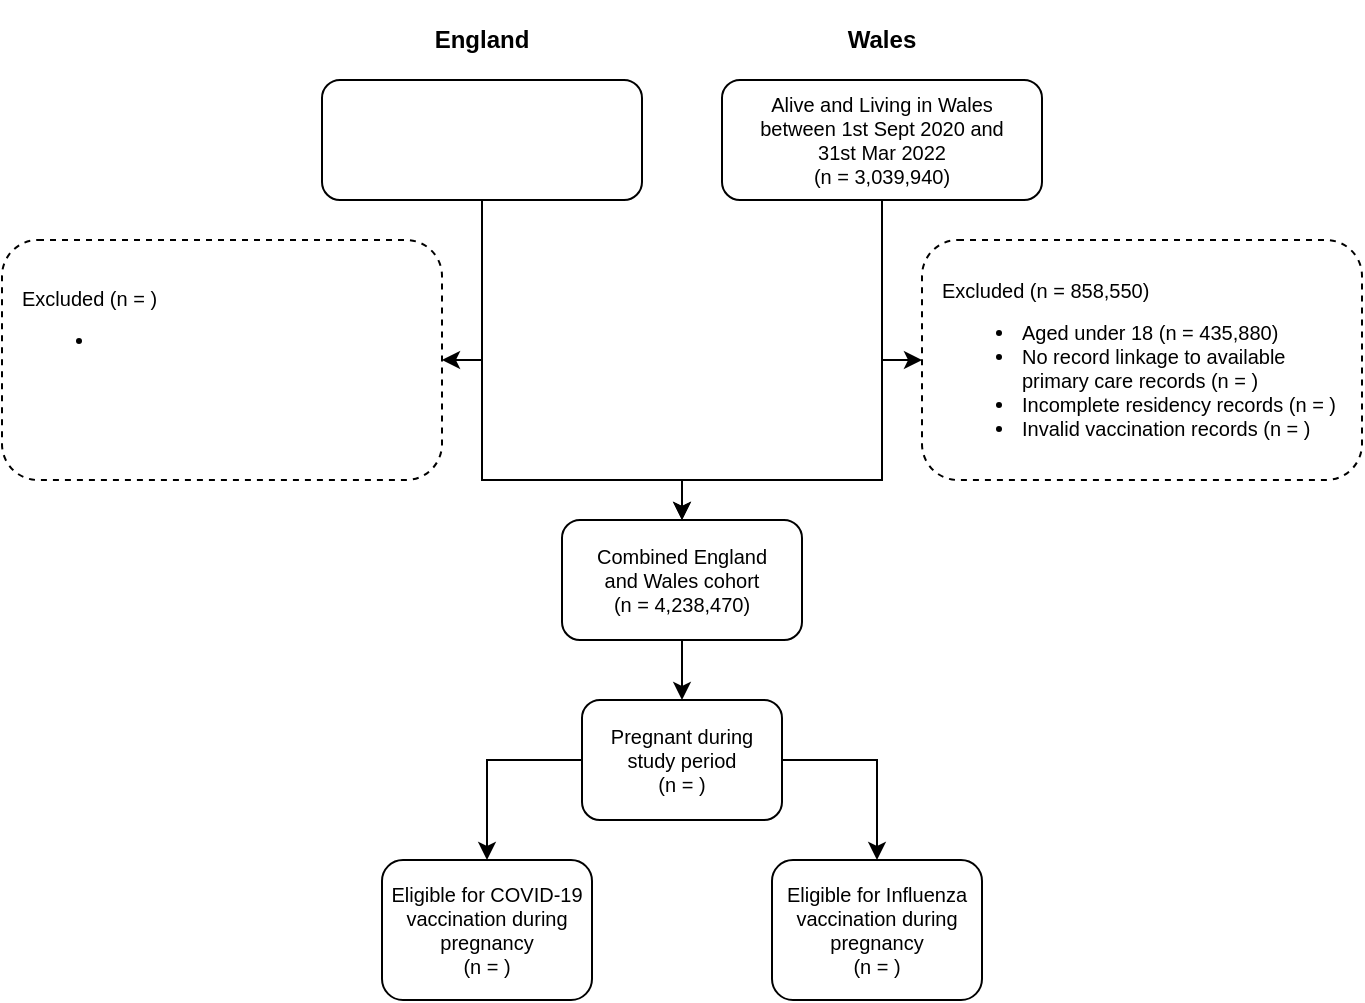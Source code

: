 <mxfile version="20.3.0" type="device"><diagram id="C5RBs43oDa-KdzZeNtuy" name="Page-1"><mxGraphModel dx="782" dy="539" grid="1" gridSize="10" guides="1" tooltips="1" connect="1" arrows="1" fold="1" page="1" pageScale="1" pageWidth="827" pageHeight="1169" math="0" shadow="0"><root><mxCell id="WIyWlLk6GJQsqaUBKTNV-0"/><mxCell id="WIyWlLk6GJQsqaUBKTNV-1" parent="WIyWlLk6GJQsqaUBKTNV-0"/><mxCell id="bD4awnvlRZZb1lPdCaFX-1" style="edgeStyle=orthogonalEdgeStyle;rounded=0;orthogonalLoop=1;jettySize=auto;html=1;entryX=0;entryY=0.5;entryDx=0;entryDy=0;fontSize=10;" parent="WIyWlLk6GJQsqaUBKTNV-1" source="WIyWlLk6GJQsqaUBKTNV-3" target="WIyWlLk6GJQsqaUBKTNV-7" edge="1"><mxGeometry relative="1" as="geometry"/></mxCell><mxCell id="bD4awnvlRZZb1lPdCaFX-30" style="edgeStyle=orthogonalEdgeStyle;rounded=0;orthogonalLoop=1;jettySize=auto;html=1;entryX=0.5;entryY=0;entryDx=0;entryDy=0;fontSize=10;" parent="WIyWlLk6GJQsqaUBKTNV-1" source="WIyWlLk6GJQsqaUBKTNV-3" target="ZYJuDC_ElGy49-UHeCfG-5" edge="1"><mxGeometry relative="1" as="geometry"><Array as="points"><mxPoint x="500" y="280"/><mxPoint x="400" y="280"/></Array></mxGeometry></mxCell><mxCell id="WIyWlLk6GJQsqaUBKTNV-3" value="&lt;font style=&quot;font-size: 10px&quot;&gt;&lt;span style=&quot;font-size: 10px&quot;&gt;Alive and Living in Wales between 1st Sept 2020 and 31st Mar 2022&lt;br style=&quot;font-size: 10px&quot;&gt;&lt;/span&gt;&lt;font style=&quot;font-size: 10px&quot;&gt;&lt;span style=&quot;font-size: 10px&quot;&gt;(n = 3,039,940)&lt;/span&gt;&lt;/font&gt;&lt;br style=&quot;font-size: 10px&quot;&gt;&lt;/font&gt;" style="rounded=1;whiteSpace=wrap;html=1;fontSize=10;glass=0;strokeWidth=1;shadow=0;spacing=20;" parent="WIyWlLk6GJQsqaUBKTNV-1" vertex="1"><mxGeometry x="420" y="80" width="160" height="60" as="geometry"/></mxCell><mxCell id="WIyWlLk6GJQsqaUBKTNV-7" value="&lt;p style=&quot;line-height: 100%&quot;&gt;&lt;span style=&quot;font-size: 10px&quot;&gt;Excluded (&lt;span style=&quot;font-size: 10px&quot;&gt;&lt;font style=&quot;font-size: 10px&quot;&gt;&lt;span style=&quot;font-size: 10px&quot;&gt;n = 858,550)&lt;/span&gt;&lt;/font&gt;&lt;/span&gt;&lt;/span&gt;&lt;br style=&quot;font-size: 10px&quot;&gt;&lt;/p&gt;&lt;ul style=&quot;font-size: 10px&quot;&gt;&lt;li style=&quot;font-size: 10px&quot;&gt;&lt;font style=&quot;font-size: 10px&quot;&gt;&lt;span style=&quot;font-size: 10px&quot;&gt;Aged under 18 (n = 435,880)&lt;/span&gt;&lt;/font&gt;&lt;/li&gt;&lt;li style=&quot;font-size: 10px&quot;&gt;&lt;font style=&quot;font-size: 10px&quot;&gt;&lt;span style=&quot;font-size: 10px&quot;&gt;No record linkage to available primary care records (n = )&lt;/span&gt;&lt;/font&gt;&lt;/li&gt;&lt;li style=&quot;font-size: 10px&quot;&gt;Incomplete residency records (n = )&lt;/li&gt;&lt;li style=&quot;font-size: 10px&quot;&gt;&lt;font style=&quot;font-size: 10px&quot;&gt;&lt;span style=&quot;font-size: 10px ; line-height: 100%&quot;&gt;Invalid vaccination records (n = )&lt;/span&gt;&lt;/font&gt;&lt;/li&gt;&lt;/ul&gt;&lt;p&gt;&lt;/p&gt;" style="rounded=1;whiteSpace=wrap;html=1;fontSize=10;glass=0;strokeWidth=1;shadow=0;align=left;fontStyle=0;spacing=10;verticalAlign=middle;dashed=1;" parent="WIyWlLk6GJQsqaUBKTNV-1" vertex="1"><mxGeometry x="520" y="160" width="220" height="120" as="geometry"/></mxCell><mxCell id="bD4awnvlRZZb1lPdCaFX-33" style="edgeStyle=orthogonalEdgeStyle;rounded=0;orthogonalLoop=1;jettySize=auto;html=1;fontSize=10;entryX=0.5;entryY=0;entryDx=0;entryDy=0;" parent="WIyWlLk6GJQsqaUBKTNV-1" source="ZYJuDC_ElGy49-UHeCfG-5" target="GRhizyIJWyX8jvZQzJl2-1" edge="1"><mxGeometry relative="1" as="geometry"><Array as="points"><mxPoint x="400" y="390"/><mxPoint x="400" y="390"/></Array></mxGeometry></mxCell><mxCell id="ZYJuDC_ElGy49-UHeCfG-5" value="&lt;font style=&quot;font-size: 10px&quot;&gt;&lt;font style=&quot;font-size: 10px&quot;&gt;Combined England&lt;br&gt;and Wales cohort&lt;br style=&quot;font-size: 10px&quot;&gt;&lt;font style=&quot;font-size: 10px&quot;&gt;&lt;span style=&quot;font-size: 10px&quot;&gt;(n = 4,238,470)&lt;/span&gt;&lt;/font&gt;&lt;/font&gt;&lt;br style=&quot;font-size: 10px&quot;&gt;&lt;/font&gt;" style="rounded=1;whiteSpace=wrap;html=1;fontSize=10;glass=0;strokeWidth=1;shadow=0;" parent="WIyWlLk6GJQsqaUBKTNV-1" vertex="1"><mxGeometry x="340" y="300" width="120" height="60" as="geometry"/></mxCell><mxCell id="jLjbJXCKZF05BogOxjxf-4" style="edgeStyle=orthogonalEdgeStyle;rounded=0;orthogonalLoop=1;jettySize=auto;html=1;exitX=0;exitY=0.5;exitDx=0;exitDy=0;entryX=0.5;entryY=0;entryDx=0;entryDy=0;" edge="1" parent="WIyWlLk6GJQsqaUBKTNV-1" source="GRhizyIJWyX8jvZQzJl2-1" target="bD4awnvlRZZb1lPdCaFX-19"><mxGeometry relative="1" as="geometry"/></mxCell><mxCell id="jLjbJXCKZF05BogOxjxf-5" style="edgeStyle=orthogonalEdgeStyle;rounded=0;orthogonalLoop=1;jettySize=auto;html=1;exitX=1;exitY=0.5;exitDx=0;exitDy=0;entryX=0.5;entryY=0;entryDx=0;entryDy=0;" edge="1" parent="WIyWlLk6GJQsqaUBKTNV-1" source="GRhizyIJWyX8jvZQzJl2-1" target="jLjbJXCKZF05BogOxjxf-2"><mxGeometry relative="1" as="geometry"/></mxCell><mxCell id="GRhizyIJWyX8jvZQzJl2-1" value="Pregnant during&lt;br&gt;study period&lt;br style=&quot;font-size: 10px&quot;&gt;&lt;span style=&quot;font-size: 10px&quot;&gt;(n = )&lt;/span&gt;" style="rounded=1;whiteSpace=wrap;html=1;fontSize=10;fontStyle=0" parent="WIyWlLk6GJQsqaUBKTNV-1" vertex="1"><mxGeometry x="350" y="390" width="100" height="60" as="geometry"/></mxCell><mxCell id="GRhizyIJWyX8jvZQzJl2-7" value="Wales" style="text;html=1;strokeColor=none;fillColor=none;align=center;verticalAlign=middle;whiteSpace=wrap;rounded=0;fontSize=12;fontStyle=1" parent="WIyWlLk6GJQsqaUBKTNV-1" vertex="1"><mxGeometry x="420" y="40" width="160" height="40" as="geometry"/></mxCell><mxCell id="GRhizyIJWyX8jvZQzJl2-8" value="England" style="text;html=1;strokeColor=none;fillColor=none;align=center;verticalAlign=middle;whiteSpace=wrap;rounded=0;fontSize=12;fontStyle=1" parent="WIyWlLk6GJQsqaUBKTNV-1" vertex="1"><mxGeometry x="220" y="40" width="160" height="40" as="geometry"/></mxCell><mxCell id="bD4awnvlRZZb1lPdCaFX-8" style="edgeStyle=orthogonalEdgeStyle;rounded=0;orthogonalLoop=1;jettySize=auto;html=1;entryX=1;entryY=0.5;entryDx=0;entryDy=0;fontSize=10;" parent="WIyWlLk6GJQsqaUBKTNV-1" source="bD4awnvlRZZb1lPdCaFX-2" target="bD4awnvlRZZb1lPdCaFX-3" edge="1"><mxGeometry relative="1" as="geometry"/></mxCell><mxCell id="bD4awnvlRZZb1lPdCaFX-29" style="edgeStyle=orthogonalEdgeStyle;rounded=0;orthogonalLoop=1;jettySize=auto;html=1;entryX=0.5;entryY=0;entryDx=0;entryDy=0;fontSize=10;" parent="WIyWlLk6GJQsqaUBKTNV-1" source="bD4awnvlRZZb1lPdCaFX-2" target="ZYJuDC_ElGy49-UHeCfG-5" edge="1"><mxGeometry relative="1" as="geometry"><Array as="points"><mxPoint x="300" y="280"/><mxPoint x="400" y="280"/></Array></mxGeometry></mxCell><mxCell id="bD4awnvlRZZb1lPdCaFX-2" value="&lt;font style=&quot;font-size: 10px&quot;&gt;&lt;br style=&quot;font-size: 10px&quot;&gt;&lt;/font&gt;" style="rounded=1;whiteSpace=wrap;html=1;fontSize=10;glass=0;strokeWidth=1;shadow=0;spacing=20;" parent="WIyWlLk6GJQsqaUBKTNV-1" vertex="1"><mxGeometry x="220" y="80" width="160" height="60" as="geometry"/></mxCell><mxCell id="bD4awnvlRZZb1lPdCaFX-3" value="&lt;p style=&quot;line-height: 100%&quot;&gt;&lt;span style=&quot;font-size: 10px&quot;&gt;Excluded (&lt;span style=&quot;font-size: 10px&quot;&gt;&lt;font style=&quot;font-size: 10px&quot;&gt;&lt;span style=&quot;font-size: 10px&quot;&gt;n = )&lt;/span&gt;&lt;/font&gt;&lt;/span&gt;&lt;/span&gt;&lt;br style=&quot;font-size: 10px&quot;&gt;&lt;/p&gt;&lt;ul style=&quot;font-size: 10px&quot;&gt;&lt;li style=&quot;font-size: 10px&quot;&gt;&lt;br&gt;&lt;/li&gt;&lt;/ul&gt;&lt;p&gt;&lt;/p&gt;" style="rounded=1;whiteSpace=wrap;html=1;fontSize=10;glass=0;strokeWidth=1;shadow=0;align=left;fontStyle=0;spacing=10;verticalAlign=top;dashed=1;" parent="WIyWlLk6GJQsqaUBKTNV-1" vertex="1"><mxGeometry x="60" y="160" width="220" height="120" as="geometry"/></mxCell><mxCell id="bD4awnvlRZZb1lPdCaFX-19" value="&lt;font style=&quot;font-size: 10px&quot;&gt;Eligible for COVID-19 vaccination during pregnancy&lt;br&gt;(n = )&lt;br style=&quot;font-size: 10px&quot;&gt;&lt;/font&gt;" style="rounded=1;whiteSpace=wrap;html=1;fontSize=10;glass=0;strokeWidth=1;shadow=0;fontStyle=0" parent="WIyWlLk6GJQsqaUBKTNV-1" vertex="1"><mxGeometry x="250" y="470" width="105" height="70" as="geometry"/></mxCell><mxCell id="jLjbJXCKZF05BogOxjxf-2" value="&lt;font style=&quot;font-size: 10px&quot;&gt;Eligible for Influenza vaccination during pregnancy&lt;br&gt;(n = )&lt;br style=&quot;font-size: 10px&quot;&gt;&lt;/font&gt;" style="rounded=1;whiteSpace=wrap;html=1;fontSize=10;glass=0;strokeWidth=1;shadow=0;fontStyle=0" vertex="1" parent="WIyWlLk6GJQsqaUBKTNV-1"><mxGeometry x="445" y="470" width="105" height="70" as="geometry"/></mxCell></root></mxGraphModel></diagram></mxfile>